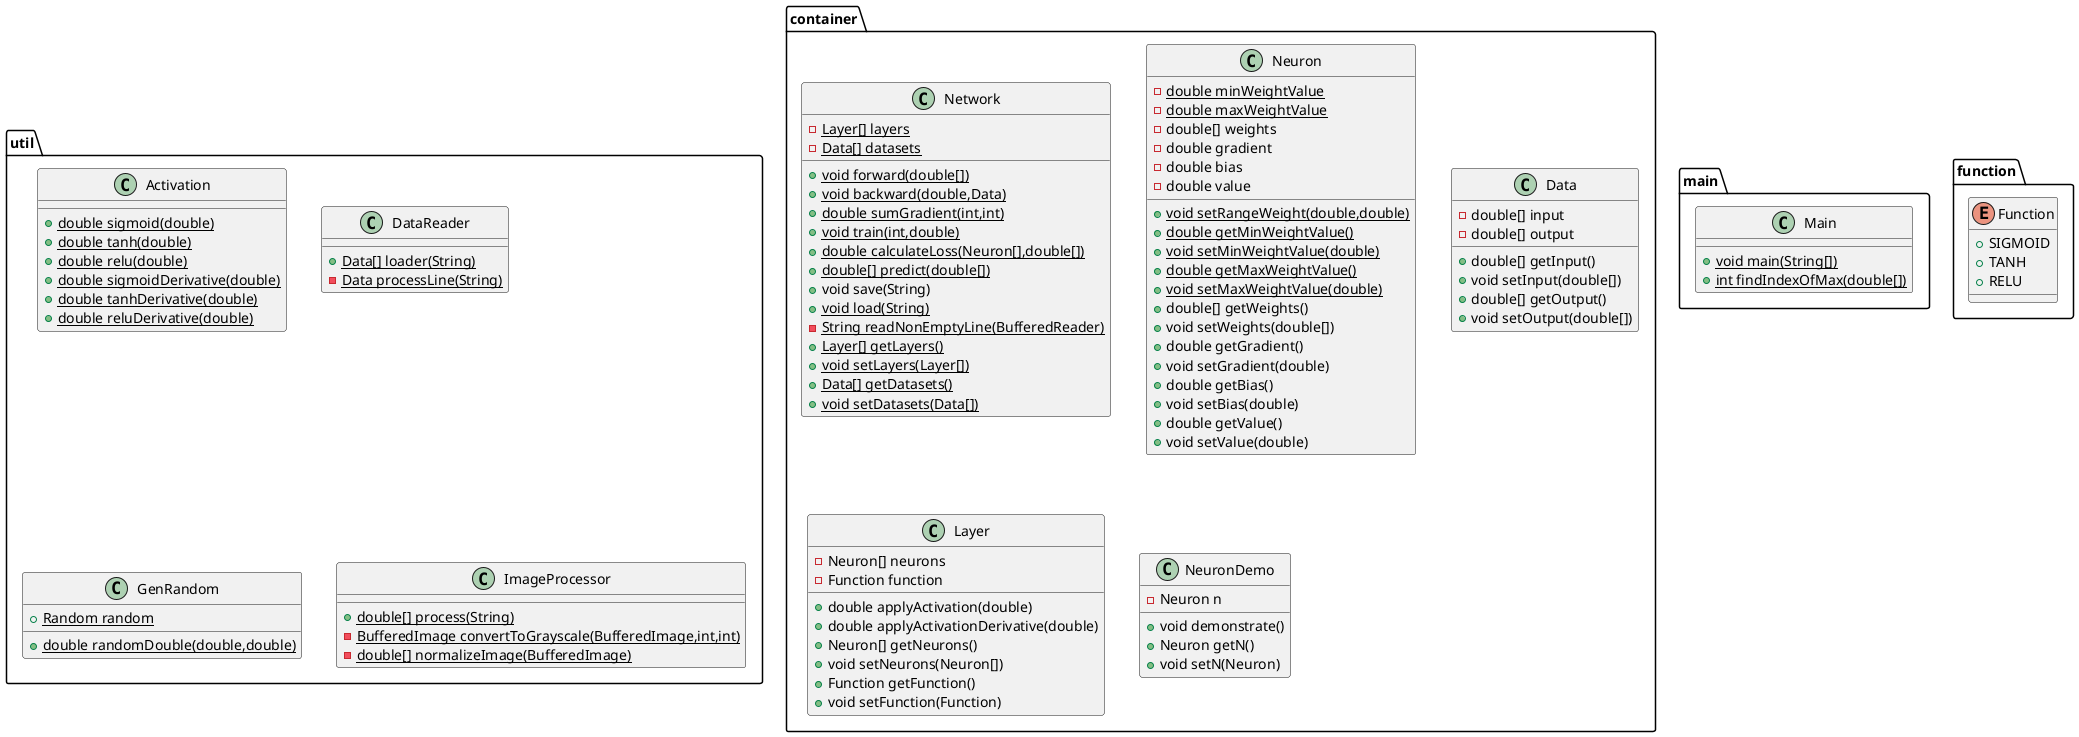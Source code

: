 @startuml
class util.Activation {
+ {static} double sigmoid(double)
+ {static} double tanh(double)
+ {static} double relu(double)
+ {static} double sigmoidDerivative(double)
+ {static} double tanhDerivative(double)
+ {static} double reluDerivative(double)
}

class container.Network {
- {static} Layer[] layers
- {static} Data[] datasets
+ {static} void forward(double[])
+ {static} void backward(double,Data)
+ {static} double sumGradient(int,int)
+ {static} void train(int,double)
+ {static} double calculateLoss(Neuron[],double[])
+ {static} double[] predict(double[])
+ void save(String)
+ {static} void load(String)
- {static} String readNonEmptyLine(BufferedReader)
+ {static} Layer[] getLayers()
+ {static} void setLayers(Layer[])
+ {static} Data[] getDatasets()
+ {static} void setDatasets(Data[])
}


class container.Neuron {
- {static} double minWeightValue
- {static} double maxWeightValue
- double[] weights
- double gradient
- double bias
- double value
+ {static} void setRangeWeight(double,double)
+ {static} double getMinWeightValue()
+ {static} void setMinWeightValue(double)
+ {static} double getMaxWeightValue()
+ {static} void setMaxWeightValue(double)
+ double[] getWeights()
+ void setWeights(double[])
+ double getGradient()
+ void setGradient(double)
+ double getBias()
+ void setBias(double)
+ double getValue()
+ void setValue(double)
}


class main.Main {
+ {static} void main(String[])
+ {static} int findIndexOfMax(double[])
}

class container.Data {
- double[] input
- double[] output
+ double[] getInput()
+ void setInput(double[])
+ double[] getOutput()
+ void setOutput(double[])
}


enum function.Function {
+  SIGMOID
+  TANH
+  RELU
}

class util.DataReader {
+ {static} Data[] loader(String)
- {static} Data processLine(String)
}

class util.GenRandom {
+ {static} Random random
+ {static} double randomDouble(double,double)
}


class util.ImageProcessor {
+ {static} double[] process(String)
- {static} BufferedImage convertToGrayscale(BufferedImage,int,int)
- {static} double[] normalizeImage(BufferedImage)
}

class container.Layer {
- Neuron[] neurons
- Function function
+ double applyActivation(double)
+ double applyActivationDerivative(double)
+ Neuron[] getNeurons()
+ void setNeurons(Neuron[])
+ Function getFunction()
+ void setFunction(Function)
}


class container.NeuronDemo {
- Neuron n
+ void demonstrate()
+ Neuron getN()
+ void setN(Neuron)
}


@enduml